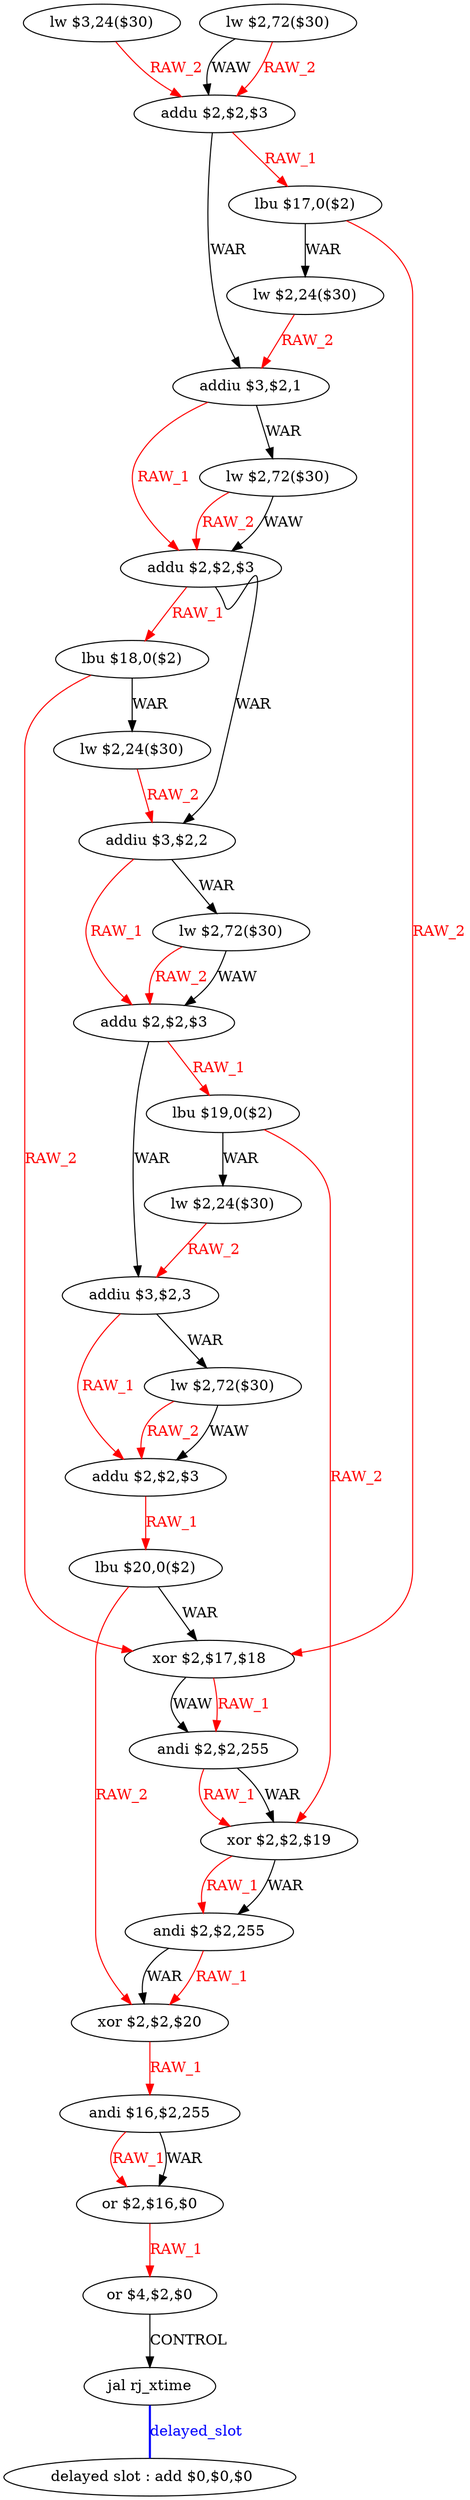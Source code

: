 digraph G1 {
node [shape = ellipse];
i28 [label = " delayed slot : add $0,$0,$0"] ;
i27 ->  i28 [style = bold, dir= none, fontcolor = blue, color = blue, label= "delayed_slot"];
i27 [label = "jal rj_xtime"] ;
i0 [label = "lw $3,24($30)"] ;
i0 ->  i2 [color = red, fontcolor = red, label= "RAW_2"];
i2 [label = "addu $2,$2,$3"] ;
i2 ->  i5 [label= "WAR"];
i2 ->  i3 [color = red, fontcolor = red, label= "RAW_1"];
i5 [label = "addiu $3,$2,1"] ;
i5 ->  i7 [color = red, fontcolor = red, label= "RAW_1"];
i5 ->  i6 [label= "WAR"];
i7 [label = "addu $2,$2,$3"] ;
i7 ->  i10 [label= "WAR"];
i7 ->  i8 [color = red, fontcolor = red, label= "RAW_1"];
i10 [label = "addiu $3,$2,2"] ;
i10 ->  i12 [color = red, fontcolor = red, label= "RAW_1"];
i10 ->  i11 [label= "WAR"];
i12 [label = "addu $2,$2,$3"] ;
i12 ->  i15 [label= "WAR"];
i12 ->  i13 [color = red, fontcolor = red, label= "RAW_1"];
i15 [label = "addiu $3,$2,3"] ;
i15 ->  i17 [color = red, fontcolor = red, label= "RAW_1"];
i15 ->  i16 [label= "WAR"];
i17 [label = "addu $2,$2,$3"] ;
i17 ->  i18 [color = red, fontcolor = red, label= "RAW_1"];
i18 [label = "lbu $20,0($2)"] ;
i18 ->  i23 [color = red, fontcolor = red, label= "RAW_2"];
i18 ->  i19 [label= "WAR"];
i23 [label = "xor $2,$2,$20"] ;
i23 ->  i24 [color = red, fontcolor = red, label= "RAW_1"];
i24 [label = "andi $16,$2,255"] ;
i24 ->  i25 [color = red, fontcolor = red, label= "RAW_1"];
i24 ->  i25 [label= "WAR"];
i25 [label = "or $2,$16,$0"] ;
i25 ->  i26 [color = red, fontcolor = red, label= "RAW_1"];
i26 [label = "or $4,$2,$0"] ;
i26 ->  i27 [label= "CONTROL"];
i19 [label = "xor $2,$17,$18"] ;
i19 ->  i20 [color = red, fontcolor = red, label= "RAW_1"];
i19 ->  i20 [label= "WAW"];
i20 [label = "andi $2,$2,255"] ;
i20 ->  i21 [color = red, fontcolor = red, label= "RAW_1"];
i20 ->  i21 [label= "WAR"];
i21 [label = "xor $2,$2,$19"] ;
i21 ->  i22 [color = red, fontcolor = red, label= "RAW_1"];
i21 ->  i22 [label= "WAR"];
i22 [label = "andi $2,$2,255"] ;
i22 ->  i23 [color = red, fontcolor = red, label= "RAW_1"];
i22 ->  i23 [label= "WAR"];
i16 [label = "lw $2,72($30)"] ;
i16 ->  i17 [color = red, fontcolor = red, label= "RAW_2"];
i16 ->  i17 [label= "WAW"];
i13 [label = "lbu $19,0($2)"] ;
i13 ->  i21 [color = red, fontcolor = red, label= "RAW_2"];
i13 ->  i14 [label= "WAR"];
i14 [label = "lw $2,24($30)"] ;
i14 ->  i15 [color = red, fontcolor = red, label= "RAW_2"];
i11 [label = "lw $2,72($30)"] ;
i11 ->  i12 [color = red, fontcolor = red, label= "RAW_2"];
i11 ->  i12 [label= "WAW"];
i8 [label = "lbu $18,0($2)"] ;
i8 ->  i19 [color = red, fontcolor = red, label= "RAW_2"];
i8 ->  i9 [label= "WAR"];
i9 [label = "lw $2,24($30)"] ;
i9 ->  i10 [color = red, fontcolor = red, label= "RAW_2"];
i6 [label = "lw $2,72($30)"] ;
i6 ->  i7 [color = red, fontcolor = red, label= "RAW_2"];
i6 ->  i7 [label= "WAW"];
i3 [label = "lbu $17,0($2)"] ;
i3 ->  i19 [color = red, fontcolor = red, label= "RAW_2"];
i3 ->  i4 [label= "WAR"];
i4 [label = "lw $2,24($30)"] ;
i4 ->  i5 [color = red, fontcolor = red, label= "RAW_2"];
i1 [label = "lw $2,72($30)"] ;
i1 ->  i2 [color = red, fontcolor = red, label= "RAW_2"];
i1 ->  i2 [label= "WAW"];
}
